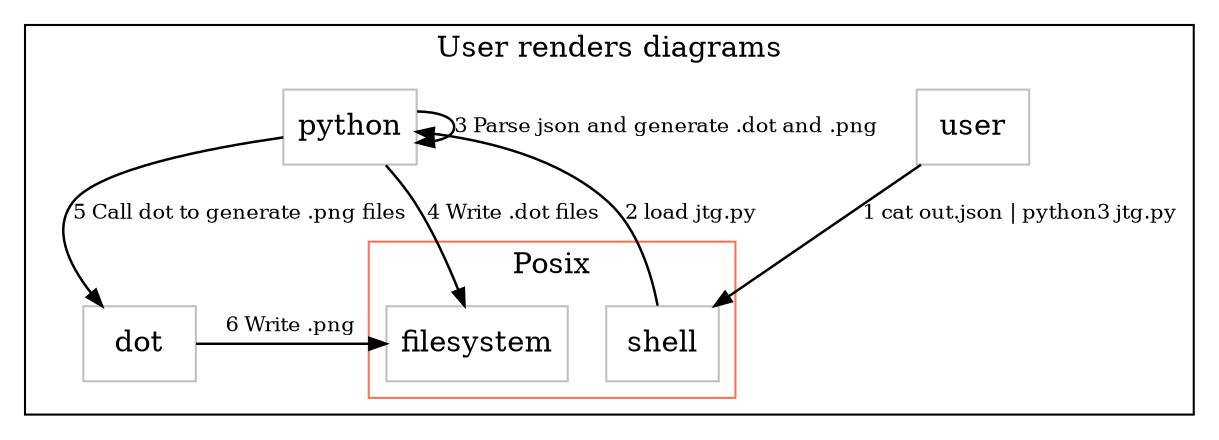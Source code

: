 digraph G {
compound=true;
    subgraph cluster1 {
    label="User renders diagrams";
    color="Black";
        node4 [label="user" shape="box", margin="0.1", color="Grey"];
        node5 [label="python" shape="box", margin="0.1", color="Grey"];
        node7 [label="dot" shape="box", margin="0.1", color="Grey"];
        subgraph cluster2 {
        label="Posix";
        color="Coral1";
            node3 [label="shell" shape="box", margin="0.1", color="Grey"];
            node6 [label="filesystem" shape="box", margin="0.1", color="Grey"];
        }
    }
node4->node3 [label="1 cat out.json | python3 jtg.py" fontsize="10",penwidth="1.2",arrowsize="0.8"];
node3->node5 [label="2 load jtg.py" fontsize="10",penwidth="1.2",arrowsize="0.8"];
node5->node5 [label="3 Parse json and generate .dot and .png" fontsize="10",penwidth="1.2",arrowsize="0.8"];
node5->node6 [label="4 Write .dot files" fontsize="10",penwidth="1.2",arrowsize="0.8"];
node5->node7 [label="5 Call dot to generate .png files" fontsize="10",penwidth="1.2",arrowsize="0.8"];
node7->node6 [label="6 Write .png" fontsize="10",penwidth="1.2",arrowsize="0.8"];
}